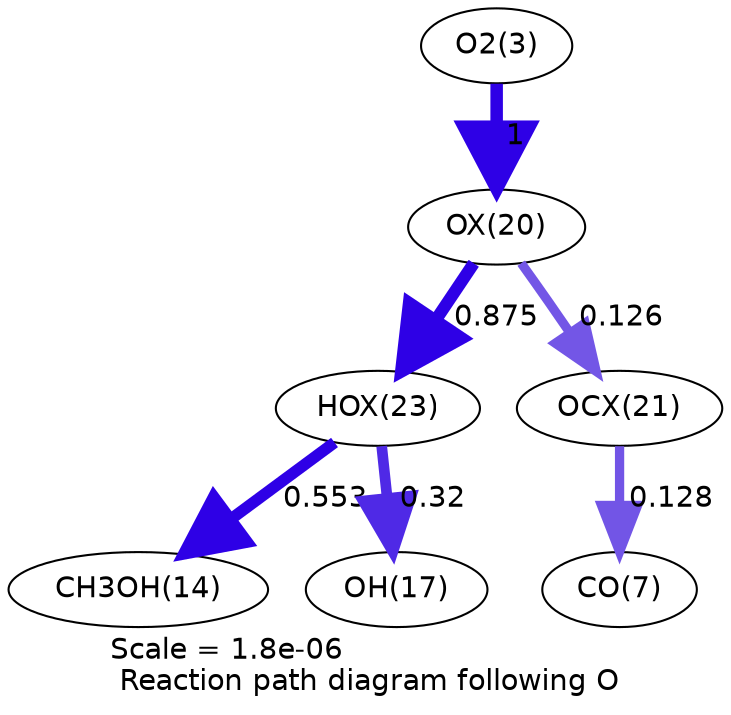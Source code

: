 digraph reaction_paths {
center=1;
s5 -> s45[fontname="Helvetica", penwidth=6, arrowsize=3, color="0.7, 1.5, 0.9"
, label=" 1"];
s45 -> s48[fontname="Helvetica", penwidth=5.9, arrowsize=2.95, color="0.7, 1.38, 0.9"
, label=" 0.875"];
s45 -> s46[fontname="Helvetica", penwidth=4.44, arrowsize=2.22, color="0.7, 0.626, 0.9"
, label=" 0.126"];
s48 -> s16[fontname="Helvetica", penwidth=5.55, arrowsize=2.78, color="0.7, 1.05, 0.9"
, label=" 0.553"];
s48 -> s19[fontname="Helvetica", penwidth=5.14, arrowsize=2.57, color="0.7, 0.82, 0.9"
, label=" 0.32"];
s46 -> s9[fontname="Helvetica", penwidth=4.45, arrowsize=2.22, color="0.7, 0.628, 0.9"
, label=" 0.128"];
s5 [ fontname="Helvetica", label="O2(3)"];
s9 [ fontname="Helvetica", label="CO(7)"];
s16 [ fontname="Helvetica", label="CH3OH(14)"];
s19 [ fontname="Helvetica", label="OH(17)"];
s45 [ fontname="Helvetica", label="OX(20)"];
s46 [ fontname="Helvetica", label="OCX(21)"];
s48 [ fontname="Helvetica", label="HOX(23)"];
 label = "Scale = 1.8e-06\l Reaction path diagram following O";
 fontname = "Helvetica";
}
